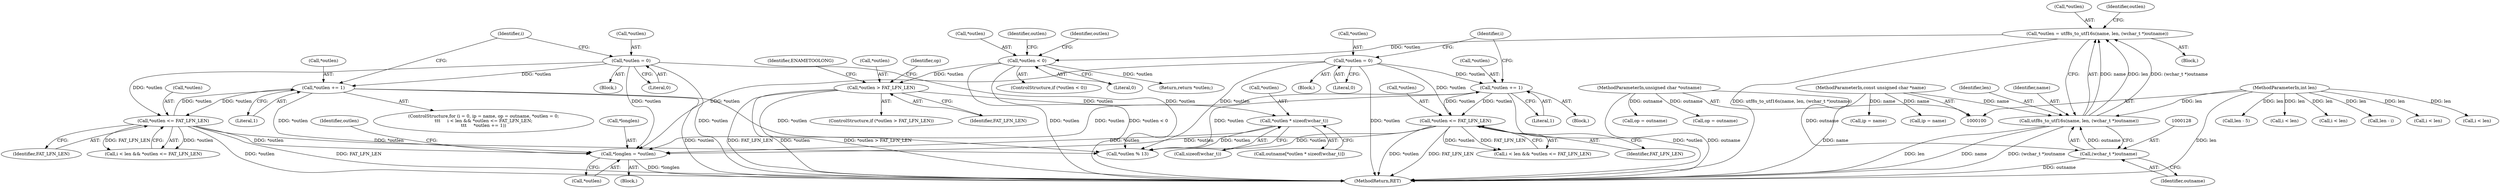 digraph "0_linux_0720a06a7518c9d0c0125bd5d1f3b6264c55c3dd_0@pointer" {
"1000390" [label="(Call,*longlen = *outlen)"];
"1000187" [label="(Call,*outlen += 1)"];
"1000183" [label="(Call,*outlen <= FAT_LFN_LEN)"];
"1000175" [label="(Call,*outlen = 0)"];
"1000152" [label="(Call,*outlen * sizeof(wchar_t))"];
"1000140" [label="(Call,*outlen > FAT_LFN_LEN)"];
"1000131" [label="(Call,*outlen < 0)"];
"1000121" [label="(Call,*outlen = utf8s_to_utf16s(name, len, (wchar_t *)outname))"];
"1000124" [label="(Call,utf8s_to_utf16s(name, len, (wchar_t *)outname))"];
"1000101" [label="(MethodParameterIn,const unsigned char *name)"];
"1000102" [label="(MethodParameterIn,int len)"];
"1000127" [label="(Call,(wchar_t *)outname)"];
"1000103" [label="(MethodParameterIn,unsigned char *outname)"];
"1000366" [label="(Call,*outlen += 1)"];
"1000359" [label="(Call,*outlen <= FAT_LFN_LEN)"];
"1000351" [label="(Call,*outlen = 0)"];
"1000127" [label="(Call,(wchar_t *)outname)"];
"1000179" [label="(Call,i < len && *outlen <= FAT_LFN_LEN)"];
"1000357" [label="(Identifier,i)"];
"1000352" [label="(Call,*outlen)"];
"1000141" [label="(Call,*outlen)"];
"1000203" [label="(Call,len - 5)"];
"1000139" [label="(ControlStructure,if (*outlen > FAT_LFN_LEN))"];
"1000122" [label="(Call,*outlen)"];
"1000363" [label="(Block,)"];
"1000180" [label="(Call,i < len)"];
"1000102" [label="(MethodParameterIn,int len)"];
"1000384" [label="(Call,i < len)"];
"1000344" [label="(Call,ip = name)"];
"1000348" [label="(Call,op = outname)"];
"1000168" [label="(Call,ip = name)"];
"1000124" [label="(Call,utf8s_to_utf16s(name, len, (wchar_t *)outname))"];
"1000137" [label="(Identifier,outlen)"];
"1000367" [label="(Call,*outlen)"];
"1000310" [label="(Call,len - i)"];
"1000366" [label="(Call,*outlen += 1)"];
"1000396" [label="(Call,*outlen % 13)"];
"1000153" [label="(Call,*outlen)"];
"1000133" [label="(Identifier,outlen)"];
"1000393" [label="(Call,*outlen)"];
"1000131" [label="(Call,*outlen < 0)"];
"1000152" [label="(Call,*outlen * sizeof(wchar_t))"];
"1000126" [label="(Identifier,len)"];
"1000130" [label="(ControlStructure,if (*outlen < 0))"];
"1000362" [label="(Identifier,FAT_LFN_LEN)"];
"1000162" [label="(ControlStructure,for (i = 0, ip = name, op = outname, *outlen = 0;\n\t\t\t     i < len && *outlen <= FAT_LFN_LEN;\n\t\t\t     *outlen += 1))"];
"1000132" [label="(Call,*outlen)"];
"1000369" [label="(Literal,1)"];
"1000360" [label="(Call,*outlen)"];
"1000347" [label="(Block,)"];
"1000187" [label="(Call,*outlen += 1)"];
"1000142" [label="(Identifier,outlen)"];
"1000176" [label="(Call,*outlen)"];
"1000398" [label="(Identifier,outlen)"];
"1000190" [label="(Literal,1)"];
"1000148" [label="(Identifier,op)"];
"1000101" [label="(MethodParameterIn,const unsigned char *name)"];
"1000109" [label="(Block,)"];
"1000150" [label="(Call,outname[*outlen * sizeof(wchar_t)])"];
"1000455" [label="(MethodReturn,RET)"];
"1000129" [label="(Identifier,outname)"];
"1000103" [label="(MethodParameterIn,unsigned char *outname)"];
"1000125" [label="(Identifier,name)"];
"1000355" [label="(Call,i < len && *outlen <= FAT_LFN_LEN)"];
"1000146" [label="(Identifier,ENAMETOOLONG)"];
"1000171" [label="(Block,)"];
"1000188" [label="(Call,*outlen)"];
"1000143" [label="(Identifier,FAT_LFN_LEN)"];
"1000181" [label="(Identifier,i)"];
"1000172" [label="(Call,op = outname)"];
"1000120" [label="(Block,)"];
"1000356" [label="(Call,i < len)"];
"1000134" [label="(Literal,0)"];
"1000155" [label="(Call,sizeof(wchar_t))"];
"1000354" [label="(Literal,0)"];
"1000390" [label="(Call,*longlen = *outlen)"];
"1000351" [label="(Call,*outlen = 0)"];
"1000135" [label="(Return,return *outlen;)"];
"1000121" [label="(Call,*outlen = utf8s_to_utf16s(name, len, (wchar_t *)outname))"];
"1000391" [label="(Call,*longlen)"];
"1000183" [label="(Call,*outlen <= FAT_LFN_LEN)"];
"1000359" [label="(Call,*outlen <= FAT_LFN_LEN)"];
"1000184" [label="(Call,*outlen)"];
"1000140" [label="(Call,*outlen > FAT_LFN_LEN)"];
"1000178" [label="(Literal,0)"];
"1000330" [label="(Call,i < len)"];
"1000175" [label="(Call,*outlen = 0)"];
"1000186" [label="(Identifier,FAT_LFN_LEN)"];
"1000390" -> "1000109"  [label="AST: "];
"1000390" -> "1000393"  [label="CFG: "];
"1000391" -> "1000390"  [label="AST: "];
"1000393" -> "1000390"  [label="AST: "];
"1000398" -> "1000390"  [label="CFG: "];
"1000390" -> "1000455"  [label="DDG: *longlen"];
"1000187" -> "1000390"  [label="DDG: *outlen"];
"1000183" -> "1000390"  [label="DDG: *outlen"];
"1000175" -> "1000390"  [label="DDG: *outlen"];
"1000152" -> "1000390"  [label="DDG: *outlen"];
"1000366" -> "1000390"  [label="DDG: *outlen"];
"1000359" -> "1000390"  [label="DDG: *outlen"];
"1000351" -> "1000390"  [label="DDG: *outlen"];
"1000187" -> "1000162"  [label="AST: "];
"1000187" -> "1000190"  [label="CFG: "];
"1000188" -> "1000187"  [label="AST: "];
"1000190" -> "1000187"  [label="AST: "];
"1000181" -> "1000187"  [label="CFG: "];
"1000187" -> "1000455"  [label="DDG: *outlen"];
"1000187" -> "1000183"  [label="DDG: *outlen"];
"1000183" -> "1000187"  [label="DDG: *outlen"];
"1000175" -> "1000187"  [label="DDG: *outlen"];
"1000187" -> "1000396"  [label="DDG: *outlen"];
"1000183" -> "1000179"  [label="AST: "];
"1000183" -> "1000186"  [label="CFG: "];
"1000184" -> "1000183"  [label="AST: "];
"1000186" -> "1000183"  [label="AST: "];
"1000179" -> "1000183"  [label="CFG: "];
"1000183" -> "1000455"  [label="DDG: FAT_LFN_LEN"];
"1000183" -> "1000455"  [label="DDG: *outlen"];
"1000183" -> "1000179"  [label="DDG: *outlen"];
"1000183" -> "1000179"  [label="DDG: FAT_LFN_LEN"];
"1000175" -> "1000183"  [label="DDG: *outlen"];
"1000183" -> "1000396"  [label="DDG: *outlen"];
"1000175" -> "1000171"  [label="AST: "];
"1000175" -> "1000178"  [label="CFG: "];
"1000176" -> "1000175"  [label="AST: "];
"1000178" -> "1000175"  [label="AST: "];
"1000181" -> "1000175"  [label="CFG: "];
"1000175" -> "1000455"  [label="DDG: *outlen"];
"1000175" -> "1000396"  [label="DDG: *outlen"];
"1000152" -> "1000150"  [label="AST: "];
"1000152" -> "1000155"  [label="CFG: "];
"1000153" -> "1000152"  [label="AST: "];
"1000155" -> "1000152"  [label="AST: "];
"1000150" -> "1000152"  [label="CFG: "];
"1000140" -> "1000152"  [label="DDG: *outlen"];
"1000152" -> "1000396"  [label="DDG: *outlen"];
"1000140" -> "1000139"  [label="AST: "];
"1000140" -> "1000143"  [label="CFG: "];
"1000141" -> "1000140"  [label="AST: "];
"1000143" -> "1000140"  [label="AST: "];
"1000146" -> "1000140"  [label="CFG: "];
"1000148" -> "1000140"  [label="CFG: "];
"1000140" -> "1000455"  [label="DDG: *outlen"];
"1000140" -> "1000455"  [label="DDG: *outlen > FAT_LFN_LEN"];
"1000140" -> "1000455"  [label="DDG: FAT_LFN_LEN"];
"1000131" -> "1000140"  [label="DDG: *outlen"];
"1000131" -> "1000130"  [label="AST: "];
"1000131" -> "1000134"  [label="CFG: "];
"1000132" -> "1000131"  [label="AST: "];
"1000134" -> "1000131"  [label="AST: "];
"1000137" -> "1000131"  [label="CFG: "];
"1000142" -> "1000131"  [label="CFG: "];
"1000131" -> "1000455"  [label="DDG: *outlen"];
"1000131" -> "1000455"  [label="DDG: *outlen < 0"];
"1000121" -> "1000131"  [label="DDG: *outlen"];
"1000131" -> "1000135"  [label="DDG: *outlen"];
"1000121" -> "1000120"  [label="AST: "];
"1000121" -> "1000124"  [label="CFG: "];
"1000122" -> "1000121"  [label="AST: "];
"1000124" -> "1000121"  [label="AST: "];
"1000133" -> "1000121"  [label="CFG: "];
"1000121" -> "1000455"  [label="DDG: utf8s_to_utf16s(name, len, (wchar_t *)outname)"];
"1000124" -> "1000121"  [label="DDG: name"];
"1000124" -> "1000121"  [label="DDG: len"];
"1000124" -> "1000121"  [label="DDG: (wchar_t *)outname"];
"1000124" -> "1000127"  [label="CFG: "];
"1000125" -> "1000124"  [label="AST: "];
"1000126" -> "1000124"  [label="AST: "];
"1000127" -> "1000124"  [label="AST: "];
"1000124" -> "1000455"  [label="DDG: len"];
"1000124" -> "1000455"  [label="DDG: name"];
"1000124" -> "1000455"  [label="DDG: (wchar_t *)outname"];
"1000101" -> "1000124"  [label="DDG: name"];
"1000102" -> "1000124"  [label="DDG: len"];
"1000127" -> "1000124"  [label="DDG: outname"];
"1000101" -> "1000100"  [label="AST: "];
"1000101" -> "1000455"  [label="DDG: name"];
"1000101" -> "1000168"  [label="DDG: name"];
"1000101" -> "1000344"  [label="DDG: name"];
"1000102" -> "1000100"  [label="AST: "];
"1000102" -> "1000455"  [label="DDG: len"];
"1000102" -> "1000180"  [label="DDG: len"];
"1000102" -> "1000203"  [label="DDG: len"];
"1000102" -> "1000310"  [label="DDG: len"];
"1000102" -> "1000330"  [label="DDG: len"];
"1000102" -> "1000356"  [label="DDG: len"];
"1000102" -> "1000384"  [label="DDG: len"];
"1000127" -> "1000129"  [label="CFG: "];
"1000128" -> "1000127"  [label="AST: "];
"1000129" -> "1000127"  [label="AST: "];
"1000127" -> "1000455"  [label="DDG: outname"];
"1000103" -> "1000127"  [label="DDG: outname"];
"1000103" -> "1000100"  [label="AST: "];
"1000103" -> "1000455"  [label="DDG: outname"];
"1000103" -> "1000172"  [label="DDG: outname"];
"1000103" -> "1000348"  [label="DDG: outname"];
"1000366" -> "1000363"  [label="AST: "];
"1000366" -> "1000369"  [label="CFG: "];
"1000367" -> "1000366"  [label="AST: "];
"1000369" -> "1000366"  [label="AST: "];
"1000357" -> "1000366"  [label="CFG: "];
"1000366" -> "1000455"  [label="DDG: *outlen"];
"1000366" -> "1000359"  [label="DDG: *outlen"];
"1000359" -> "1000366"  [label="DDG: *outlen"];
"1000351" -> "1000366"  [label="DDG: *outlen"];
"1000366" -> "1000396"  [label="DDG: *outlen"];
"1000359" -> "1000355"  [label="AST: "];
"1000359" -> "1000362"  [label="CFG: "];
"1000360" -> "1000359"  [label="AST: "];
"1000362" -> "1000359"  [label="AST: "];
"1000355" -> "1000359"  [label="CFG: "];
"1000359" -> "1000455"  [label="DDG: *outlen"];
"1000359" -> "1000455"  [label="DDG: FAT_LFN_LEN"];
"1000359" -> "1000355"  [label="DDG: *outlen"];
"1000359" -> "1000355"  [label="DDG: FAT_LFN_LEN"];
"1000351" -> "1000359"  [label="DDG: *outlen"];
"1000359" -> "1000396"  [label="DDG: *outlen"];
"1000351" -> "1000347"  [label="AST: "];
"1000351" -> "1000354"  [label="CFG: "];
"1000352" -> "1000351"  [label="AST: "];
"1000354" -> "1000351"  [label="AST: "];
"1000357" -> "1000351"  [label="CFG: "];
"1000351" -> "1000455"  [label="DDG: *outlen"];
"1000351" -> "1000396"  [label="DDG: *outlen"];
}
